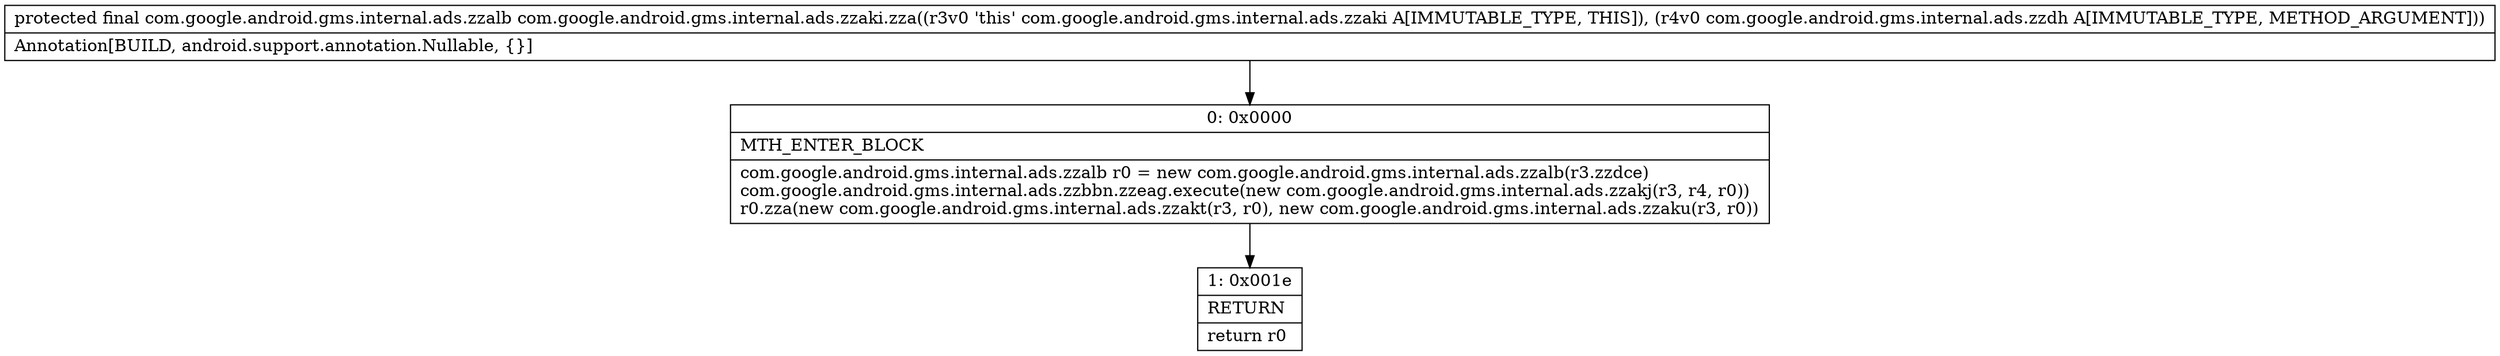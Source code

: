 digraph "CFG forcom.google.android.gms.internal.ads.zzaki.zza(Lcom\/google\/android\/gms\/internal\/ads\/zzdh;)Lcom\/google\/android\/gms\/internal\/ads\/zzalb;" {
Node_0 [shape=record,label="{0\:\ 0x0000|MTH_ENTER_BLOCK\l|com.google.android.gms.internal.ads.zzalb r0 = new com.google.android.gms.internal.ads.zzalb(r3.zzdce)\lcom.google.android.gms.internal.ads.zzbbn.zzeag.execute(new com.google.android.gms.internal.ads.zzakj(r3, r4, r0))\lr0.zza(new com.google.android.gms.internal.ads.zzakt(r3, r0), new com.google.android.gms.internal.ads.zzaku(r3, r0))\l}"];
Node_1 [shape=record,label="{1\:\ 0x001e|RETURN\l|return r0\l}"];
MethodNode[shape=record,label="{protected final com.google.android.gms.internal.ads.zzalb com.google.android.gms.internal.ads.zzaki.zza((r3v0 'this' com.google.android.gms.internal.ads.zzaki A[IMMUTABLE_TYPE, THIS]), (r4v0 com.google.android.gms.internal.ads.zzdh A[IMMUTABLE_TYPE, METHOD_ARGUMENT]))  | Annotation[BUILD, android.support.annotation.Nullable, \{\}]\l}"];
MethodNode -> Node_0;
Node_0 -> Node_1;
}

